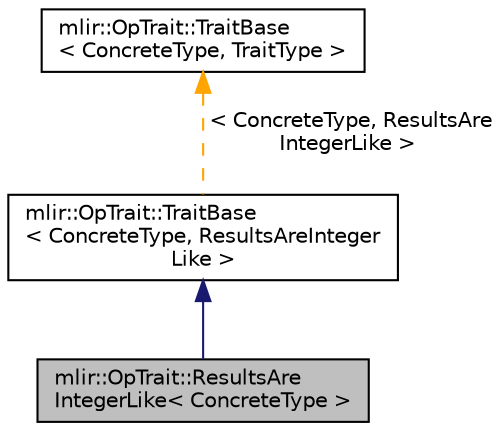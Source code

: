 digraph "mlir::OpTrait::ResultsAreIntegerLike&lt; ConcreteType &gt;"
{
  bgcolor="transparent";
  edge [fontname="Helvetica",fontsize="10",labelfontname="Helvetica",labelfontsize="10"];
  node [fontname="Helvetica",fontsize="10",shape=record];
  Node0 [label="mlir::OpTrait::ResultsAre\lIntegerLike\< ConcreteType \>",height=0.2,width=0.4,color="black", fillcolor="grey75", style="filled", fontcolor="black"];
  Node1 -> Node0 [dir="back",color="midnightblue",fontsize="10",style="solid",fontname="Helvetica"];
  Node1 [label="mlir::OpTrait::TraitBase\l\< ConcreteType, ResultsAreInteger\lLike \>",height=0.2,width=0.4,color="black",URL="$classmlir_1_1OpTrait_1_1TraitBase.html"];
  Node2 -> Node1 [dir="back",color="orange",fontsize="10",style="dashed",label=" \< ConcreteType, ResultsAre\lIntegerLike \>" ,fontname="Helvetica"];
  Node2 [label="mlir::OpTrait::TraitBase\l\< ConcreteType, TraitType \>",height=0.2,width=0.4,color="black",URL="$classmlir_1_1OpTrait_1_1TraitBase.html",tooltip="Helper class for implementing traits. "];
}
